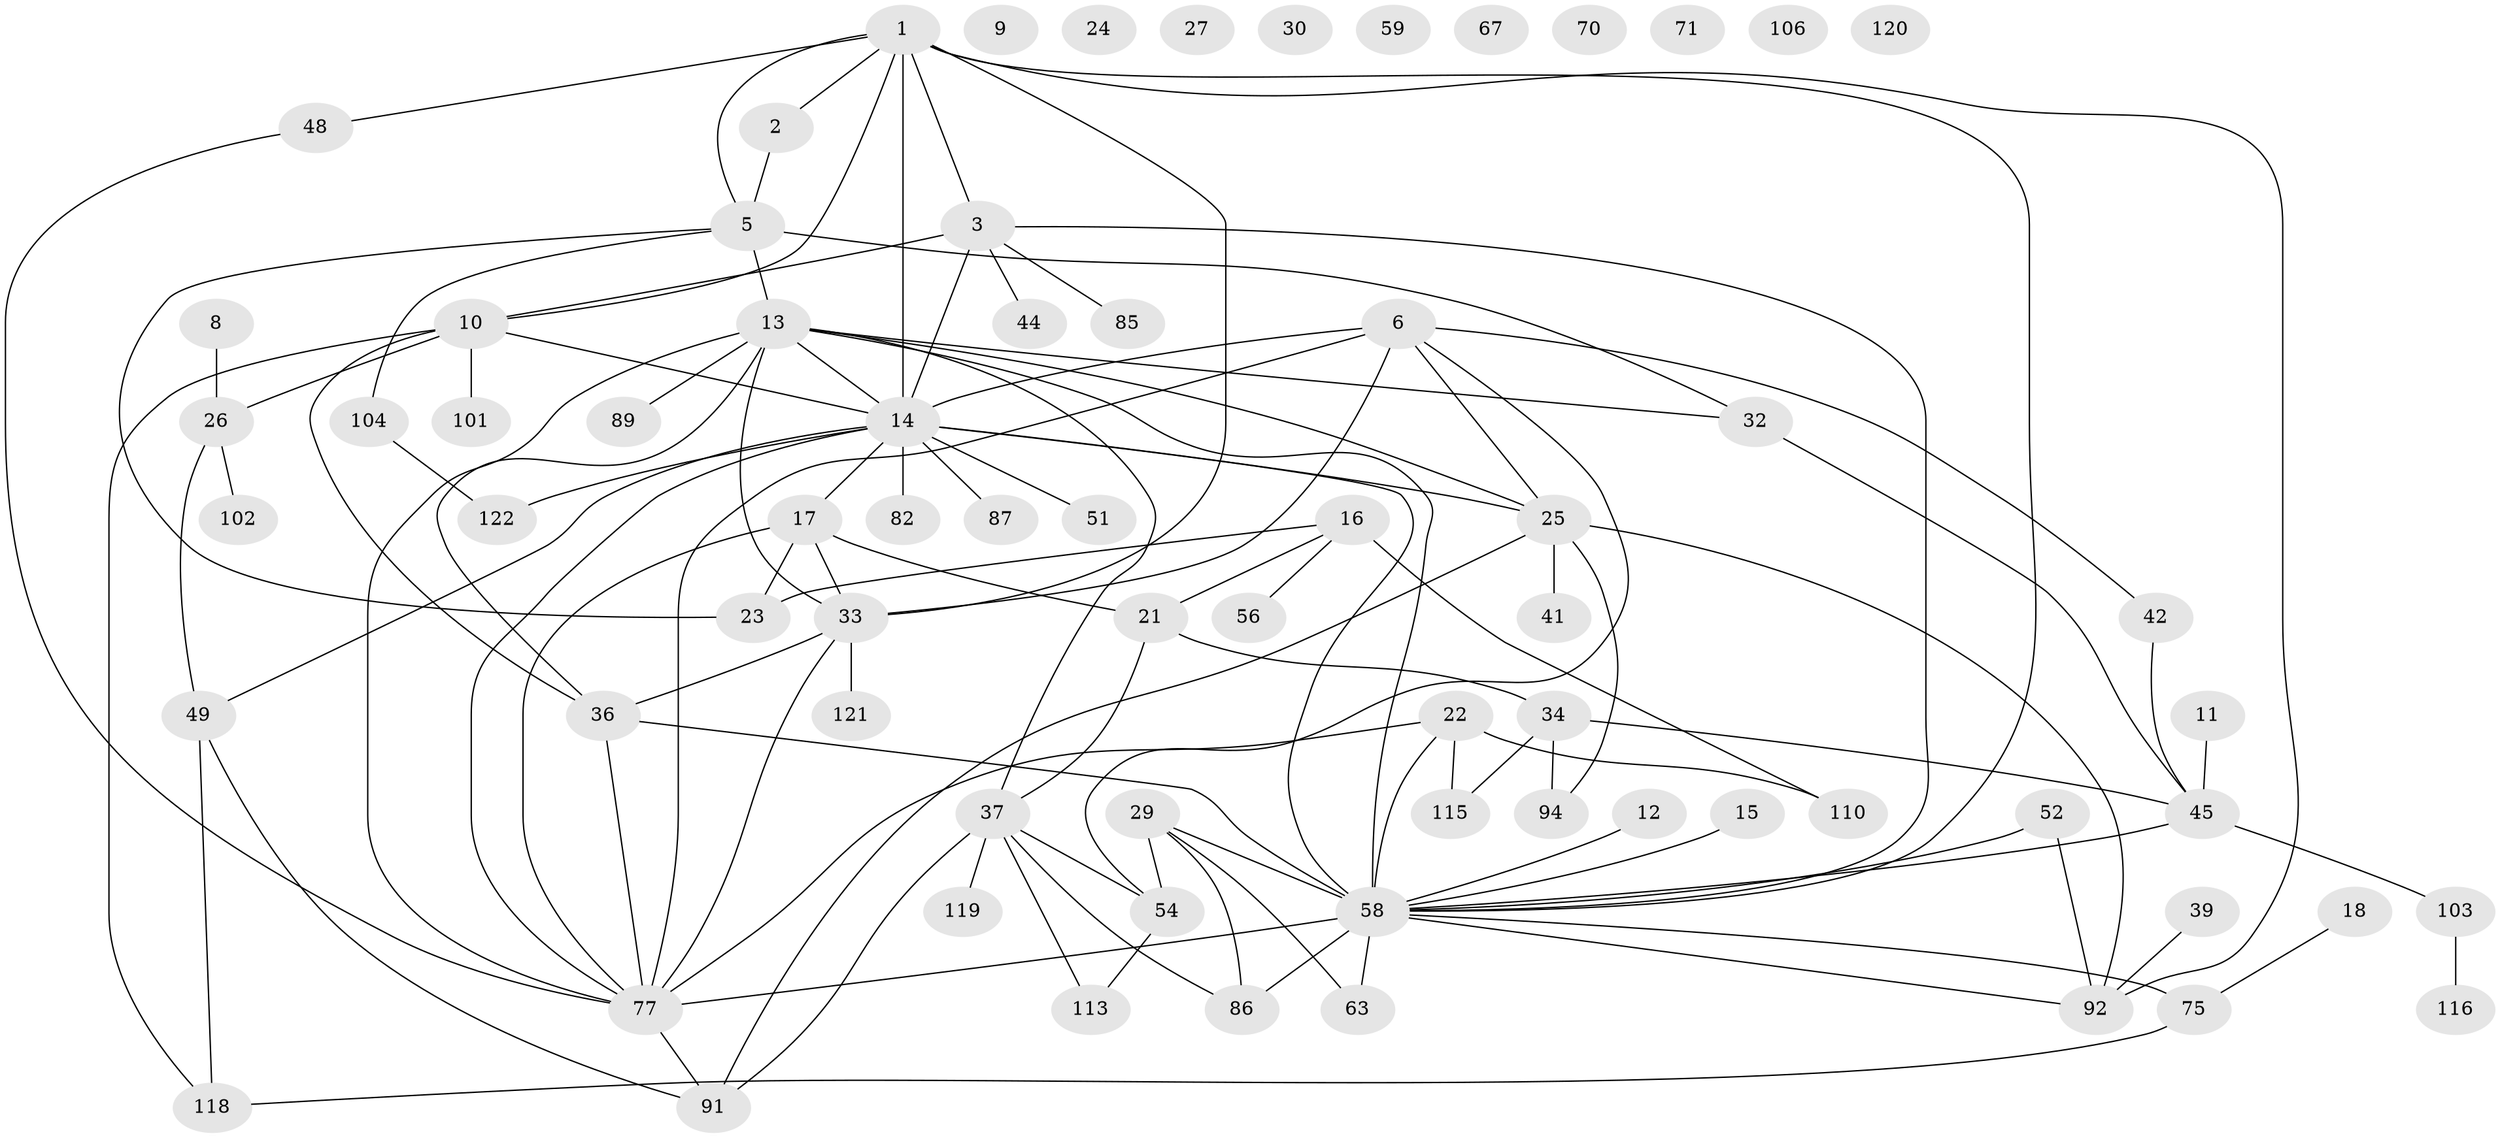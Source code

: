 // original degree distribution, {3: 0.18181818181818182, 1: 0.23776223776223776, 4: 0.1958041958041958, 0: 0.06293706293706294, 5: 0.06293706293706294, 2: 0.1888111888111888, 7: 0.03496503496503497, 8: 0.013986013986013986, 6: 0.02097902097902098}
// Generated by graph-tools (version 1.1) at 2025/16/03/04/25 18:16:28]
// undirected, 71 vertices, 110 edges
graph export_dot {
graph [start="1"]
  node [color=gray90,style=filled];
  1 [super="+66"];
  2;
  3 [super="+139+4"];
  5 [super="+55+7"];
  6 [super="+131+134+19"];
  8;
  9;
  10 [super="+53+93"];
  11 [super="+57"];
  12;
  13 [super="+62+141+129+46"];
  14 [super="+20"];
  15;
  16 [super="+88+81"];
  17 [super="+74"];
  18;
  21 [super="+50+97"];
  22;
  23 [super="+90"];
  24;
  25 [super="+47+76"];
  26 [super="+72"];
  27 [super="+40"];
  29 [super="+60+111"];
  30;
  32 [super="+108+38"];
  33 [super="+83+35+68"];
  34;
  36 [super="+64+100"];
  37 [super="+99"];
  39;
  41 [super="+79"];
  42 [super="+69+43"];
  44;
  45 [super="+73+114"];
  48;
  49;
  51;
  52 [super="+112"];
  54;
  56 [super="+107"];
  58 [super="+132+98+65"];
  59;
  63;
  67;
  70;
  71;
  75;
  77 [super="+130+105+95"];
  82;
  85;
  86 [super="+125"];
  87;
  89;
  91 [super="+143+123"];
  92;
  94 [super="+126"];
  101 [super="+142"];
  102;
  103;
  104 [super="+128"];
  106;
  110;
  113;
  115;
  116;
  118;
  119;
  120;
  121;
  122;
  1 -- 92;
  1 -- 2 [weight=2];
  1 -- 3;
  1 -- 48;
  1 -- 10;
  1 -- 33;
  1 -- 5;
  1 -- 14 [weight=2];
  1 -- 58;
  2 -- 5;
  3 -- 85;
  3 -- 44;
  3 -- 10;
  3 -- 14 [weight=2];
  3 -- 58;
  5 -- 13;
  5 -- 32;
  5 -- 104;
  5 -- 23;
  6 -- 25 [weight=2];
  6 -- 33;
  6 -- 54;
  6 -- 42;
  6 -- 14 [weight=2];
  6 -- 77;
  8 -- 26;
  10 -- 26;
  10 -- 101;
  10 -- 118;
  10 -- 14;
  10 -- 36;
  11 -- 45;
  12 -- 58;
  13 -- 37;
  13 -- 77;
  13 -- 33;
  13 -- 32;
  13 -- 89;
  13 -- 14;
  13 -- 36;
  13 -- 58;
  13 -- 25;
  14 -- 17;
  14 -- 82;
  14 -- 87;
  14 -- 25 [weight=3];
  14 -- 122;
  14 -- 49;
  14 -- 51;
  14 -- 58;
  14 -- 77;
  15 -- 58;
  16 -- 56;
  16 -- 23;
  16 -- 21;
  16 -- 110;
  17 -- 33;
  17 -- 77;
  17 -- 23;
  17 -- 21;
  18 -- 75;
  21 -- 34;
  21 -- 37;
  22 -- 110;
  22 -- 115;
  22 -- 77;
  22 -- 58;
  25 -- 92;
  25 -- 41;
  25 -- 94;
  25 -- 91;
  26 -- 49;
  26 -- 102;
  29 -- 54;
  29 -- 86;
  29 -- 63;
  29 -- 58 [weight=2];
  32 -- 45;
  33 -- 121;
  33 -- 36;
  33 -- 77;
  34 -- 115;
  34 -- 45 [weight=2];
  34 -- 94;
  36 -- 58 [weight=2];
  36 -- 77;
  37 -- 54;
  37 -- 119;
  37 -- 86;
  37 -- 91;
  37 -- 113;
  39 -- 92;
  42 -- 45;
  45 -- 103 [weight=2];
  45 -- 58;
  48 -- 77;
  49 -- 118;
  49 -- 91;
  52 -- 92;
  52 -- 58 [weight=2];
  54 -- 113;
  58 -- 75;
  58 -- 86;
  58 -- 92;
  58 -- 63;
  58 -- 77;
  75 -- 118;
  77 -- 91;
  103 -- 116;
  104 -- 122;
}
